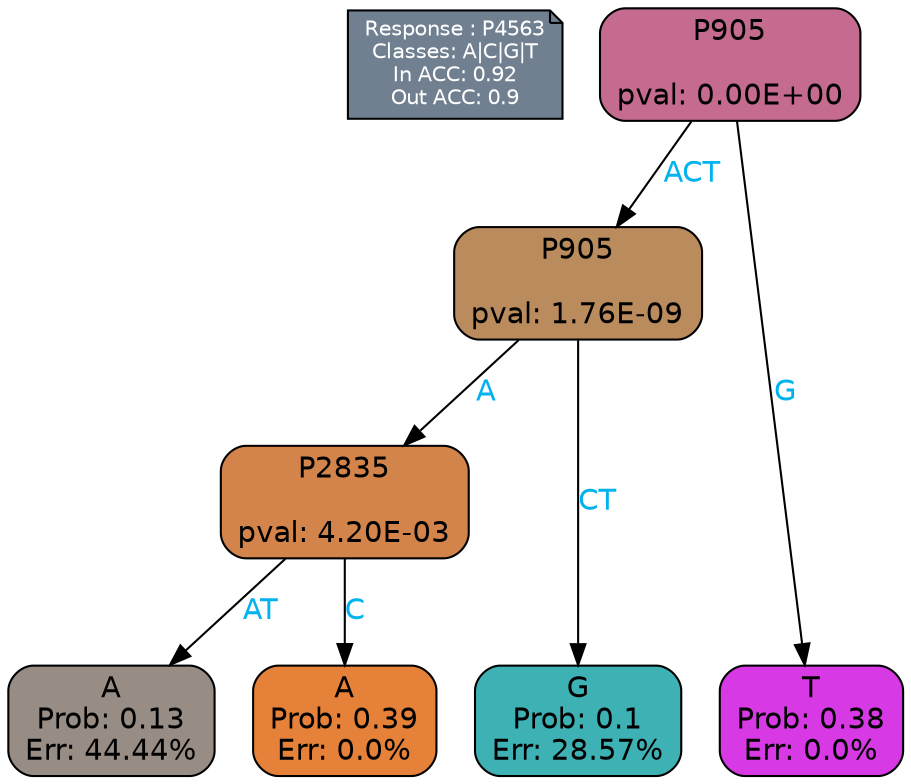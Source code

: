 digraph Tree {
node [shape=box, style="filled, rounded", color="black", fontname=helvetica] ;
graph [ranksep=equally, splines=polylines, bgcolor=transparent, dpi=600] ;
edge [fontname=helvetica] ;
LEGEND [label="Response : P4563
Classes: A|C|G|T
In ACC: 0.92
Out ACC: 0.9
",shape=note,align=left,style=filled,fillcolor="slategray",fontcolor="white",fontsize=10];1 [label="P905

pval: 0.00E+00", fillcolor="#c56b90"] ;
2 [label="P905

pval: 1.76E-09", fillcolor="#ba8b5c"] ;
3 [label="P2835

pval: 4.20E-03", fillcolor="#d2844b"] ;
4 [label="A
Prob: 0.13
Err: 44.44%", fillcolor="#988d85"] ;
5 [label="A
Prob: 0.39
Err: 0.0%", fillcolor="#e58139"] ;
6 [label="G
Prob: 0.1
Err: 28.57%", fillcolor="#3db1b3"] ;
7 [label="T
Prob: 0.38
Err: 0.0%", fillcolor="#d739e5"] ;
1 -> 2 [label="ACT",fontcolor=deepskyblue2] ;
1 -> 7 [label="G",fontcolor=deepskyblue2] ;
2 -> 3 [label="A",fontcolor=deepskyblue2] ;
2 -> 6 [label="CT",fontcolor=deepskyblue2] ;
3 -> 4 [label="AT",fontcolor=deepskyblue2] ;
3 -> 5 [label="C",fontcolor=deepskyblue2] ;
{rank = same; 4;5;6;7;}{rank = same; LEGEND;1;}}